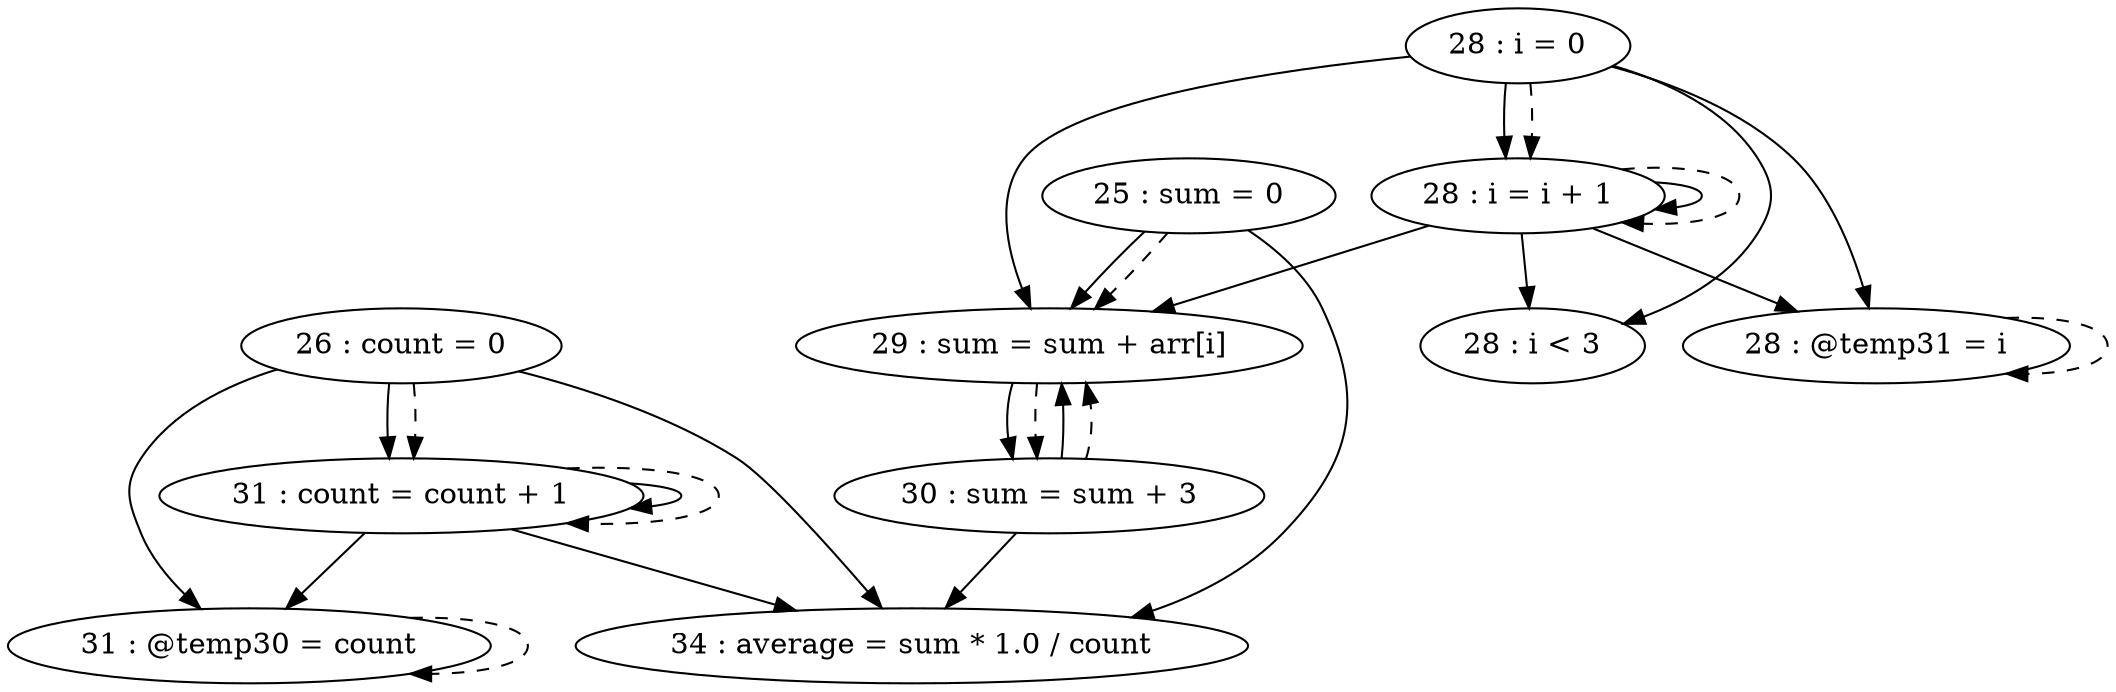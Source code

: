 digraph G {
"25 : sum = 0"
"25 : sum = 0" -> "29 : sum = sum + arr[i]"
"25 : sum = 0" -> "34 : average = sum * 1.0 / count"
"25 : sum = 0" -> "29 : sum = sum + arr[i]" [style=dashed]
"26 : count = 0"
"26 : count = 0" -> "31 : count = count + 1"
"26 : count = 0" -> "34 : average = sum * 1.0 / count"
"26 : count = 0" -> "31 : @temp30 = count"
"26 : count = 0" -> "31 : count = count + 1" [style=dashed]
"28 : i = 0"
"28 : i = 0" -> "28 : i < 3"
"28 : i = 0" -> "29 : sum = sum + arr[i]"
"28 : i = 0" -> "28 : @temp31 = i"
"28 : i = 0" -> "28 : i = i + 1"
"28 : i = 0" -> "28 : i = i + 1" [style=dashed]
"28 : i < 3"
"29 : sum = sum + arr[i]"
"29 : sum = sum + arr[i]" -> "30 : sum = sum + 3"
"29 : sum = sum + arr[i]" -> "30 : sum = sum + 3" [style=dashed]
"30 : sum = sum + 3"
"30 : sum = sum + 3" -> "29 : sum = sum + arr[i]"
"30 : sum = sum + 3" -> "34 : average = sum * 1.0 / count"
"30 : sum = sum + 3" -> "29 : sum = sum + arr[i]" [style=dashed]
"31 : @temp30 = count"
"31 : @temp30 = count" -> "31 : @temp30 = count" [style=dashed]
"31 : count = count + 1"
"31 : count = count + 1" -> "31 : count = count + 1"
"31 : count = count + 1" -> "34 : average = sum * 1.0 / count"
"31 : count = count + 1" -> "31 : @temp30 = count"
"31 : count = count + 1" -> "31 : count = count + 1" [style=dashed]
"28 : @temp31 = i"
"28 : @temp31 = i" -> "28 : @temp31 = i" [style=dashed]
"28 : i = i + 1"
"28 : i = i + 1" -> "28 : i < 3"
"28 : i = i + 1" -> "29 : sum = sum + arr[i]"
"28 : i = i + 1" -> "28 : @temp31 = i"
"28 : i = i + 1" -> "28 : i = i + 1"
"28 : i = i + 1" -> "28 : i = i + 1" [style=dashed]
"34 : average = sum * 1.0 / count"
}